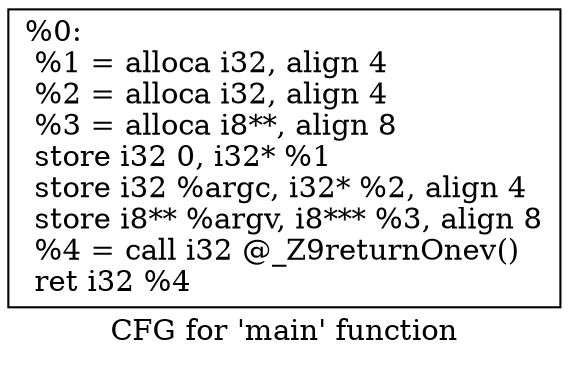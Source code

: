 digraph "CFG for 'main' function" {
	label="CFG for 'main' function";

	Node0x7fed815006d0 [shape=record,label="{%0:\l  %1 = alloca i32, align 4\l  %2 = alloca i32, align 4\l  %3 = alloca i8**, align 8\l  store i32 0, i32* %1\l  store i32 %argc, i32* %2, align 4\l  store i8** %argv, i8*** %3, align 8\l  %4 = call i32 @_Z9returnOnev()\l  ret i32 %4\l}"];
}
